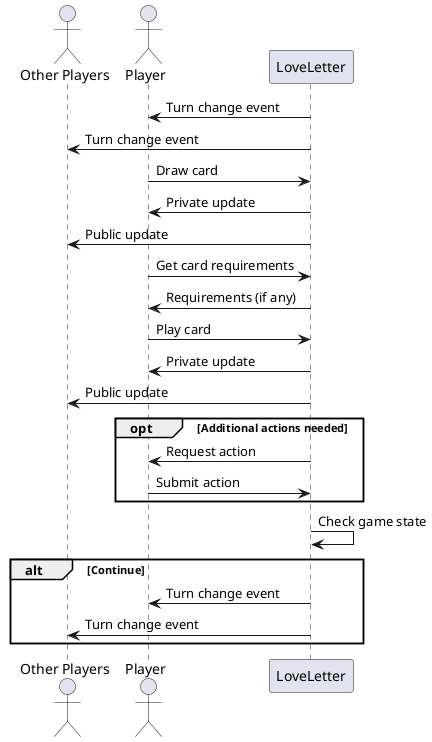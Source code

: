 @startuml GameTurnFlow

actor "Other Players" as Others
actor "Player" as Player
participant "LoveLetter" as Lov

Lov -> Player: Turn change event
Lov -> Others: Turn change event

Player -> Lov: Draw card
Lov -> Player: Private update
Lov -> Others: Public update

Player -> Lov: Get card requirements
Lov -> Player: Requirements (if any)

Player -> Lov: Play card
Lov -> Player: Private update
Lov -> Others: Public update

opt Additional actions needed
    Lov -> Player: Request action
    Player -> Lov: Submit action
end

Lov -> Lov: Check game state
alt Continue
    Lov -> Player: Turn change event
    Lov -> Others: Turn change event
end

@enduml 